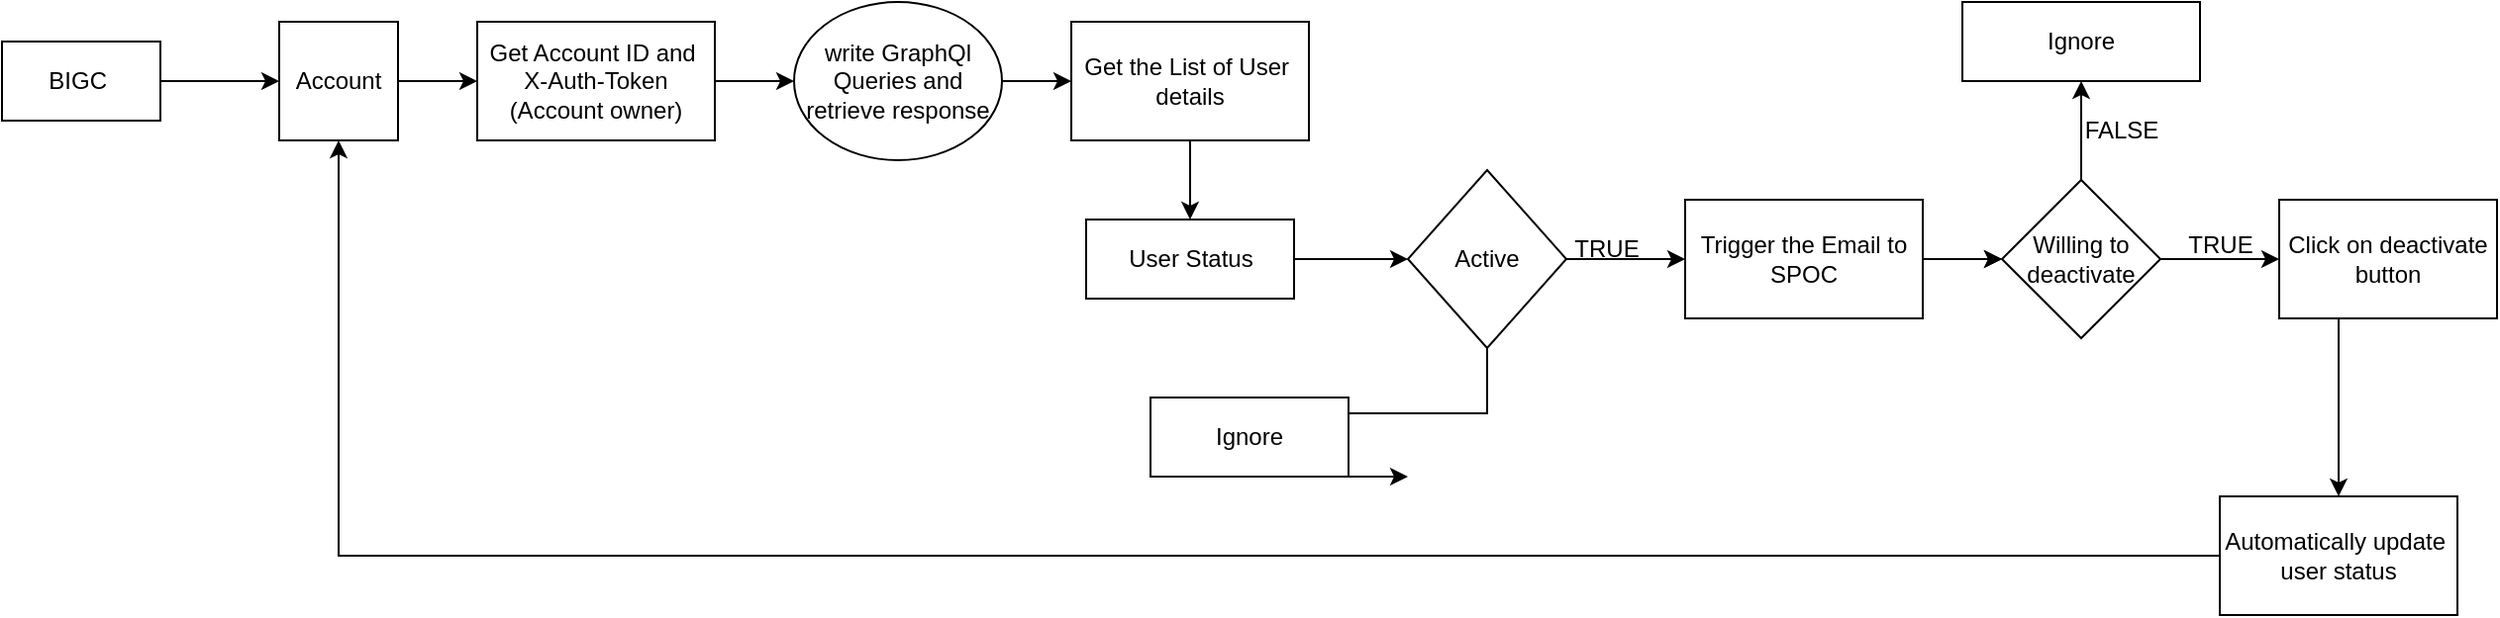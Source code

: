 <mxfile version="26.1.2">
  <diagram name="Page-1" id="wMGvKguKnQjTg5xtqBqr">
    <mxGraphModel dx="1444" dy="749" grid="1" gridSize="10" guides="1" tooltips="1" connect="1" arrows="1" fold="1" page="1" pageScale="1" pageWidth="850" pageHeight="1100" math="0" shadow="0">
      <root>
        <mxCell id="0" />
        <mxCell id="1" parent="0" />
        <mxCell id="VU0FtG7YrmALJRyLptYK-7" value="" style="edgeStyle=orthogonalEdgeStyle;rounded=0;orthogonalLoop=1;jettySize=auto;html=1;" edge="1" parent="1" source="VU0FtG7YrmALJRyLptYK-1" target="VU0FtG7YrmALJRyLptYK-6">
          <mxGeometry relative="1" as="geometry" />
        </mxCell>
        <mxCell id="VU0FtG7YrmALJRyLptYK-1" value="BIGC&amp;nbsp;" style="rounded=0;whiteSpace=wrap;html=1;" vertex="1" parent="1">
          <mxGeometry x="20" y="200" width="80" height="40" as="geometry" />
        </mxCell>
        <mxCell id="VU0FtG7YrmALJRyLptYK-9" value="" style="edgeStyle=orthogonalEdgeStyle;rounded=0;orthogonalLoop=1;jettySize=auto;html=1;" edge="1" parent="1" source="VU0FtG7YrmALJRyLptYK-6">
          <mxGeometry relative="1" as="geometry">
            <mxPoint x="260" y="220" as="targetPoint" />
          </mxGeometry>
        </mxCell>
        <mxCell id="VU0FtG7YrmALJRyLptYK-6" value="Account" style="whiteSpace=wrap;html=1;rounded=0;" vertex="1" parent="1">
          <mxGeometry x="160" y="190" width="60" height="60" as="geometry" />
        </mxCell>
        <mxCell id="VU0FtG7YrmALJRyLptYK-34" value="" style="edgeStyle=orthogonalEdgeStyle;rounded=0;orthogonalLoop=1;jettySize=auto;html=1;" edge="1" parent="1" source="VU0FtG7YrmALJRyLptYK-8" target="VU0FtG7YrmALJRyLptYK-33">
          <mxGeometry relative="1" as="geometry" />
        </mxCell>
        <mxCell id="VU0FtG7YrmALJRyLptYK-8" value="Get Account ID and&amp;nbsp;&lt;div&gt;X-Auth-Token (Account owner)&lt;/div&gt;" style="whiteSpace=wrap;html=1;rounded=0;" vertex="1" parent="1">
          <mxGeometry x="260" y="190" width="120" height="60" as="geometry" />
        </mxCell>
        <mxCell id="VU0FtG7YrmALJRyLptYK-19" value="" style="edgeStyle=orthogonalEdgeStyle;rounded=0;orthogonalLoop=1;jettySize=auto;html=1;" edge="1" parent="1" source="VU0FtG7YrmALJRyLptYK-14" target="VU0FtG7YrmALJRyLptYK-18">
          <mxGeometry relative="1" as="geometry" />
        </mxCell>
        <mxCell id="VU0FtG7YrmALJRyLptYK-62" style="edgeStyle=orthogonalEdgeStyle;rounded=0;orthogonalLoop=1;jettySize=auto;html=1;" edge="1" parent="1" source="VU0FtG7YrmALJRyLptYK-14">
          <mxGeometry relative="1" as="geometry">
            <mxPoint x="730" y="420" as="targetPoint" />
            <Array as="points">
              <mxPoint x="770" y="388" />
              <mxPoint x="700" y="388" />
              <mxPoint x="700" y="420" />
            </Array>
          </mxGeometry>
        </mxCell>
        <mxCell id="VU0FtG7YrmALJRyLptYK-14" value="Active" style="rhombus;whiteSpace=wrap;html=1;rounded=0;" vertex="1" parent="1">
          <mxGeometry x="730" y="265" width="80" height="90" as="geometry" />
        </mxCell>
        <mxCell id="VU0FtG7YrmALJRyLptYK-40" value="" style="edgeStyle=orthogonalEdgeStyle;rounded=0;orthogonalLoop=1;jettySize=auto;html=1;" edge="1" parent="1" source="VU0FtG7YrmALJRyLptYK-18">
          <mxGeometry relative="1" as="geometry">
            <mxPoint x="1030" y="310.0" as="targetPoint" />
          </mxGeometry>
        </mxCell>
        <mxCell id="VU0FtG7YrmALJRyLptYK-44" value="" style="edgeStyle=orthogonalEdgeStyle;rounded=0;orthogonalLoop=1;jettySize=auto;html=1;" edge="1" parent="1" source="VU0FtG7YrmALJRyLptYK-18" target="VU0FtG7YrmALJRyLptYK-43">
          <mxGeometry relative="1" as="geometry" />
        </mxCell>
        <mxCell id="VU0FtG7YrmALJRyLptYK-18" value="Trigger the Email to SPOC" style="whiteSpace=wrap;html=1;rounded=0;" vertex="1" parent="1">
          <mxGeometry x="870" y="280" width="120" height="60" as="geometry" />
        </mxCell>
        <mxCell id="VU0FtG7YrmALJRyLptYK-20" value="TRUE" style="text;html=1;align=center;verticalAlign=middle;resizable=0;points=[];autosize=1;strokeColor=none;fillColor=none;" vertex="1" parent="1">
          <mxGeometry x="800" y="290" width="60" height="30" as="geometry" />
        </mxCell>
        <mxCell id="VU0FtG7YrmALJRyLptYK-38" value="" style="edgeStyle=orthogonalEdgeStyle;rounded=0;orthogonalLoop=1;jettySize=auto;html=1;" edge="1" parent="1" source="VU0FtG7YrmALJRyLptYK-29" target="VU0FtG7YrmALJRyLptYK-14">
          <mxGeometry relative="1" as="geometry" />
        </mxCell>
        <mxCell id="VU0FtG7YrmALJRyLptYK-29" value="User Status" style="whiteSpace=wrap;html=1;rounded=0;" vertex="1" parent="1">
          <mxGeometry x="567.5" y="290" width="105" height="40" as="geometry" />
        </mxCell>
        <mxCell id="VU0FtG7YrmALJRyLptYK-36" value="" style="edgeStyle=orthogonalEdgeStyle;rounded=0;orthogonalLoop=1;jettySize=auto;html=1;" edge="1" parent="1" source="VU0FtG7YrmALJRyLptYK-33" target="VU0FtG7YrmALJRyLptYK-35">
          <mxGeometry relative="1" as="geometry" />
        </mxCell>
        <mxCell id="VU0FtG7YrmALJRyLptYK-33" value="write GraphQl Queries and retrieve response" style="ellipse;whiteSpace=wrap;html=1;rounded=0;" vertex="1" parent="1">
          <mxGeometry x="420" y="180" width="105" height="80" as="geometry" />
        </mxCell>
        <mxCell id="VU0FtG7YrmALJRyLptYK-37" value="" style="edgeStyle=orthogonalEdgeStyle;rounded=0;orthogonalLoop=1;jettySize=auto;html=1;" edge="1" parent="1" source="VU0FtG7YrmALJRyLptYK-35" target="VU0FtG7YrmALJRyLptYK-29">
          <mxGeometry relative="1" as="geometry" />
        </mxCell>
        <mxCell id="VU0FtG7YrmALJRyLptYK-35" value="Get the List of User&amp;nbsp;&lt;div&gt;details&lt;/div&gt;" style="whiteSpace=wrap;html=1;rounded=0;" vertex="1" parent="1">
          <mxGeometry x="560" y="190" width="120" height="60" as="geometry" />
        </mxCell>
        <mxCell id="VU0FtG7YrmALJRyLptYK-46" value="" style="edgeStyle=orthogonalEdgeStyle;rounded=0;orthogonalLoop=1;jettySize=auto;html=1;" edge="1" parent="1" source="VU0FtG7YrmALJRyLptYK-43" target="VU0FtG7YrmALJRyLptYK-45">
          <mxGeometry relative="1" as="geometry" />
        </mxCell>
        <mxCell id="VU0FtG7YrmALJRyLptYK-50" value="" style="edgeStyle=orthogonalEdgeStyle;rounded=0;orthogonalLoop=1;jettySize=auto;html=1;" edge="1" parent="1" source="VU0FtG7YrmALJRyLptYK-43" target="VU0FtG7YrmALJRyLptYK-49">
          <mxGeometry relative="1" as="geometry" />
        </mxCell>
        <mxCell id="VU0FtG7YrmALJRyLptYK-43" value="Willing to deactivate" style="rhombus;whiteSpace=wrap;html=1;rounded=0;" vertex="1" parent="1">
          <mxGeometry x="1030" y="270" width="80" height="80" as="geometry" />
        </mxCell>
        <mxCell id="VU0FtG7YrmALJRyLptYK-45" value="Ignore" style="whiteSpace=wrap;html=1;rounded=0;" vertex="1" parent="1">
          <mxGeometry x="1010" y="180" width="120" height="40" as="geometry" />
        </mxCell>
        <mxCell id="VU0FtG7YrmALJRyLptYK-48" value="FALSE" style="text;html=1;align=center;verticalAlign=middle;resizable=0;points=[];autosize=1;strokeColor=none;fillColor=none;" vertex="1" parent="1">
          <mxGeometry x="1060" y="230" width="60" height="30" as="geometry" />
        </mxCell>
        <mxCell id="VU0FtG7YrmALJRyLptYK-57" value="" style="edgeStyle=orthogonalEdgeStyle;rounded=0;orthogonalLoop=1;jettySize=auto;html=1;" edge="1" parent="1" source="VU0FtG7YrmALJRyLptYK-49" target="VU0FtG7YrmALJRyLptYK-52">
          <mxGeometry relative="1" as="geometry">
            <Array as="points">
              <mxPoint x="1200" y="360" />
              <mxPoint x="1200" y="360" />
            </Array>
          </mxGeometry>
        </mxCell>
        <mxCell id="VU0FtG7YrmALJRyLptYK-49" value="Click on deactivate button" style="whiteSpace=wrap;html=1;rounded=0;" vertex="1" parent="1">
          <mxGeometry x="1170" y="280" width="110" height="60" as="geometry" />
        </mxCell>
        <mxCell id="VU0FtG7YrmALJRyLptYK-51" value="TRUE&lt;div&gt;&lt;br&gt;&lt;/div&gt;" style="text;html=1;align=center;verticalAlign=middle;resizable=0;points=[];autosize=1;strokeColor=none;fillColor=none;" vertex="1" parent="1">
          <mxGeometry x="1110" y="290" width="60" height="40" as="geometry" />
        </mxCell>
        <mxCell id="VU0FtG7YrmALJRyLptYK-55" value="" style="edgeStyle=orthogonalEdgeStyle;rounded=0;orthogonalLoop=1;jettySize=auto;html=1;entryX=0.5;entryY=1;entryDx=0;entryDy=0;" edge="1" parent="1" source="VU0FtG7YrmALJRyLptYK-52" target="VU0FtG7YrmALJRyLptYK-6">
          <mxGeometry relative="1" as="geometry">
            <mxPoint x="140" y="450" as="targetPoint" />
          </mxGeometry>
        </mxCell>
        <mxCell id="VU0FtG7YrmALJRyLptYK-52" value="Automatically update&amp;nbsp;&lt;div&gt;user status&lt;/div&gt;" style="whiteSpace=wrap;html=1;rounded=0;" vertex="1" parent="1">
          <mxGeometry x="1140" y="430" width="120" height="60" as="geometry" />
        </mxCell>
        <mxCell id="VU0FtG7YrmALJRyLptYK-58" value="Ignore" style="whiteSpace=wrap;html=1;rounded=0;" vertex="1" parent="1">
          <mxGeometry x="600" y="380" width="100" height="40" as="geometry" />
        </mxCell>
      </root>
    </mxGraphModel>
  </diagram>
</mxfile>
